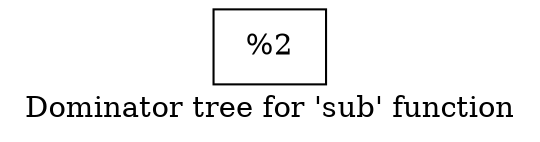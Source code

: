 digraph "Dominator tree for 'sub' function" {
	label="Dominator tree for 'sub' function";

	Node0x55ad925ba860 [shape=record,label="{%2 }"];
}
